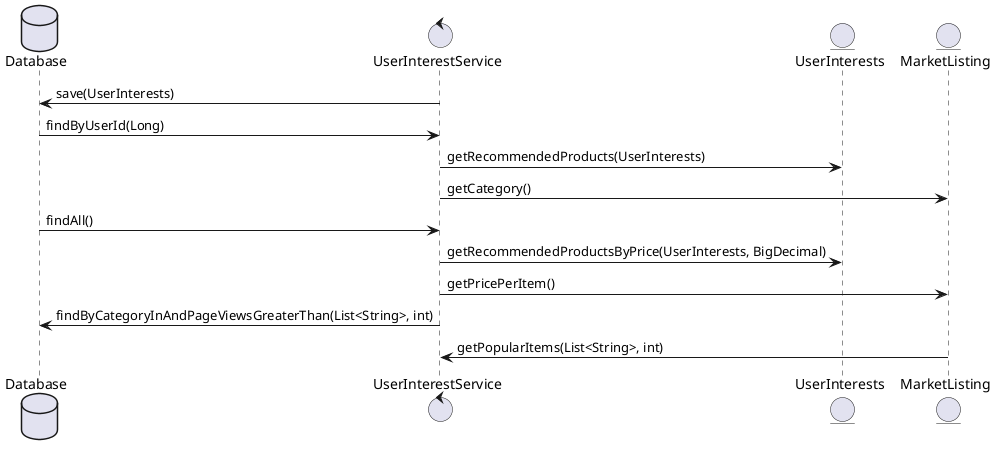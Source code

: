@startuml

database Database
control UserInterestService 
entity UserInterests
entity MarketListing

UserInterestService -> Database: save(UserInterests)
UserInterestService <- Database: findByUserId(Long)

UserInterestService -> UserInterests: getRecommendedProducts(UserInterests)
UserInterestService -> MarketListing: getCategory()
UserInterestService <- Database: findAll()

UserInterestService -> UserInterests: getRecommendedProductsByPrice(UserInterests, BigDecimal)
UserInterestService -> MarketListing: getPricePerItem()

UserInterestService -> Database: findByCategoryInAndPageViewsGreaterThan(List<String>, int)
UserInterestService <- MarketListing: getPopularItems(List<String>, int)

@enduml